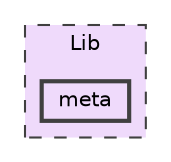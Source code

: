 digraph "E:/CLionProjects/Core24/Lib/meta"
{
 // INTERACTIVE_SVG=YES
 // LATEX_PDF_SIZE
  bgcolor="transparent";
  edge [fontname=Helvetica,fontsize=10,labelfontname=Helvetica,labelfontsize=10];
  node [fontname=Helvetica,fontsize=10,shape=box,height=0.2,width=0.4];
  compound=true
  subgraph clusterdir_8f3de2ae926fecfe6abd5379fd2b6eb1 {
    graph [ bgcolor="#efdafb", pencolor="grey25", label="Lib", fontname=Helvetica,fontsize=10 style="filled,dashed", URL="dir_8f3de2ae926fecfe6abd5379fd2b6eb1.html",tooltip=""]
  dir_7c128fe4054cd721ca86e9c89ed39df6 [label="meta", fillcolor="#efdafb", color="grey25", style="filled,bold", URL="dir_7c128fe4054cd721ca86e9c89ed39df6.html",tooltip=""];
  }
}

